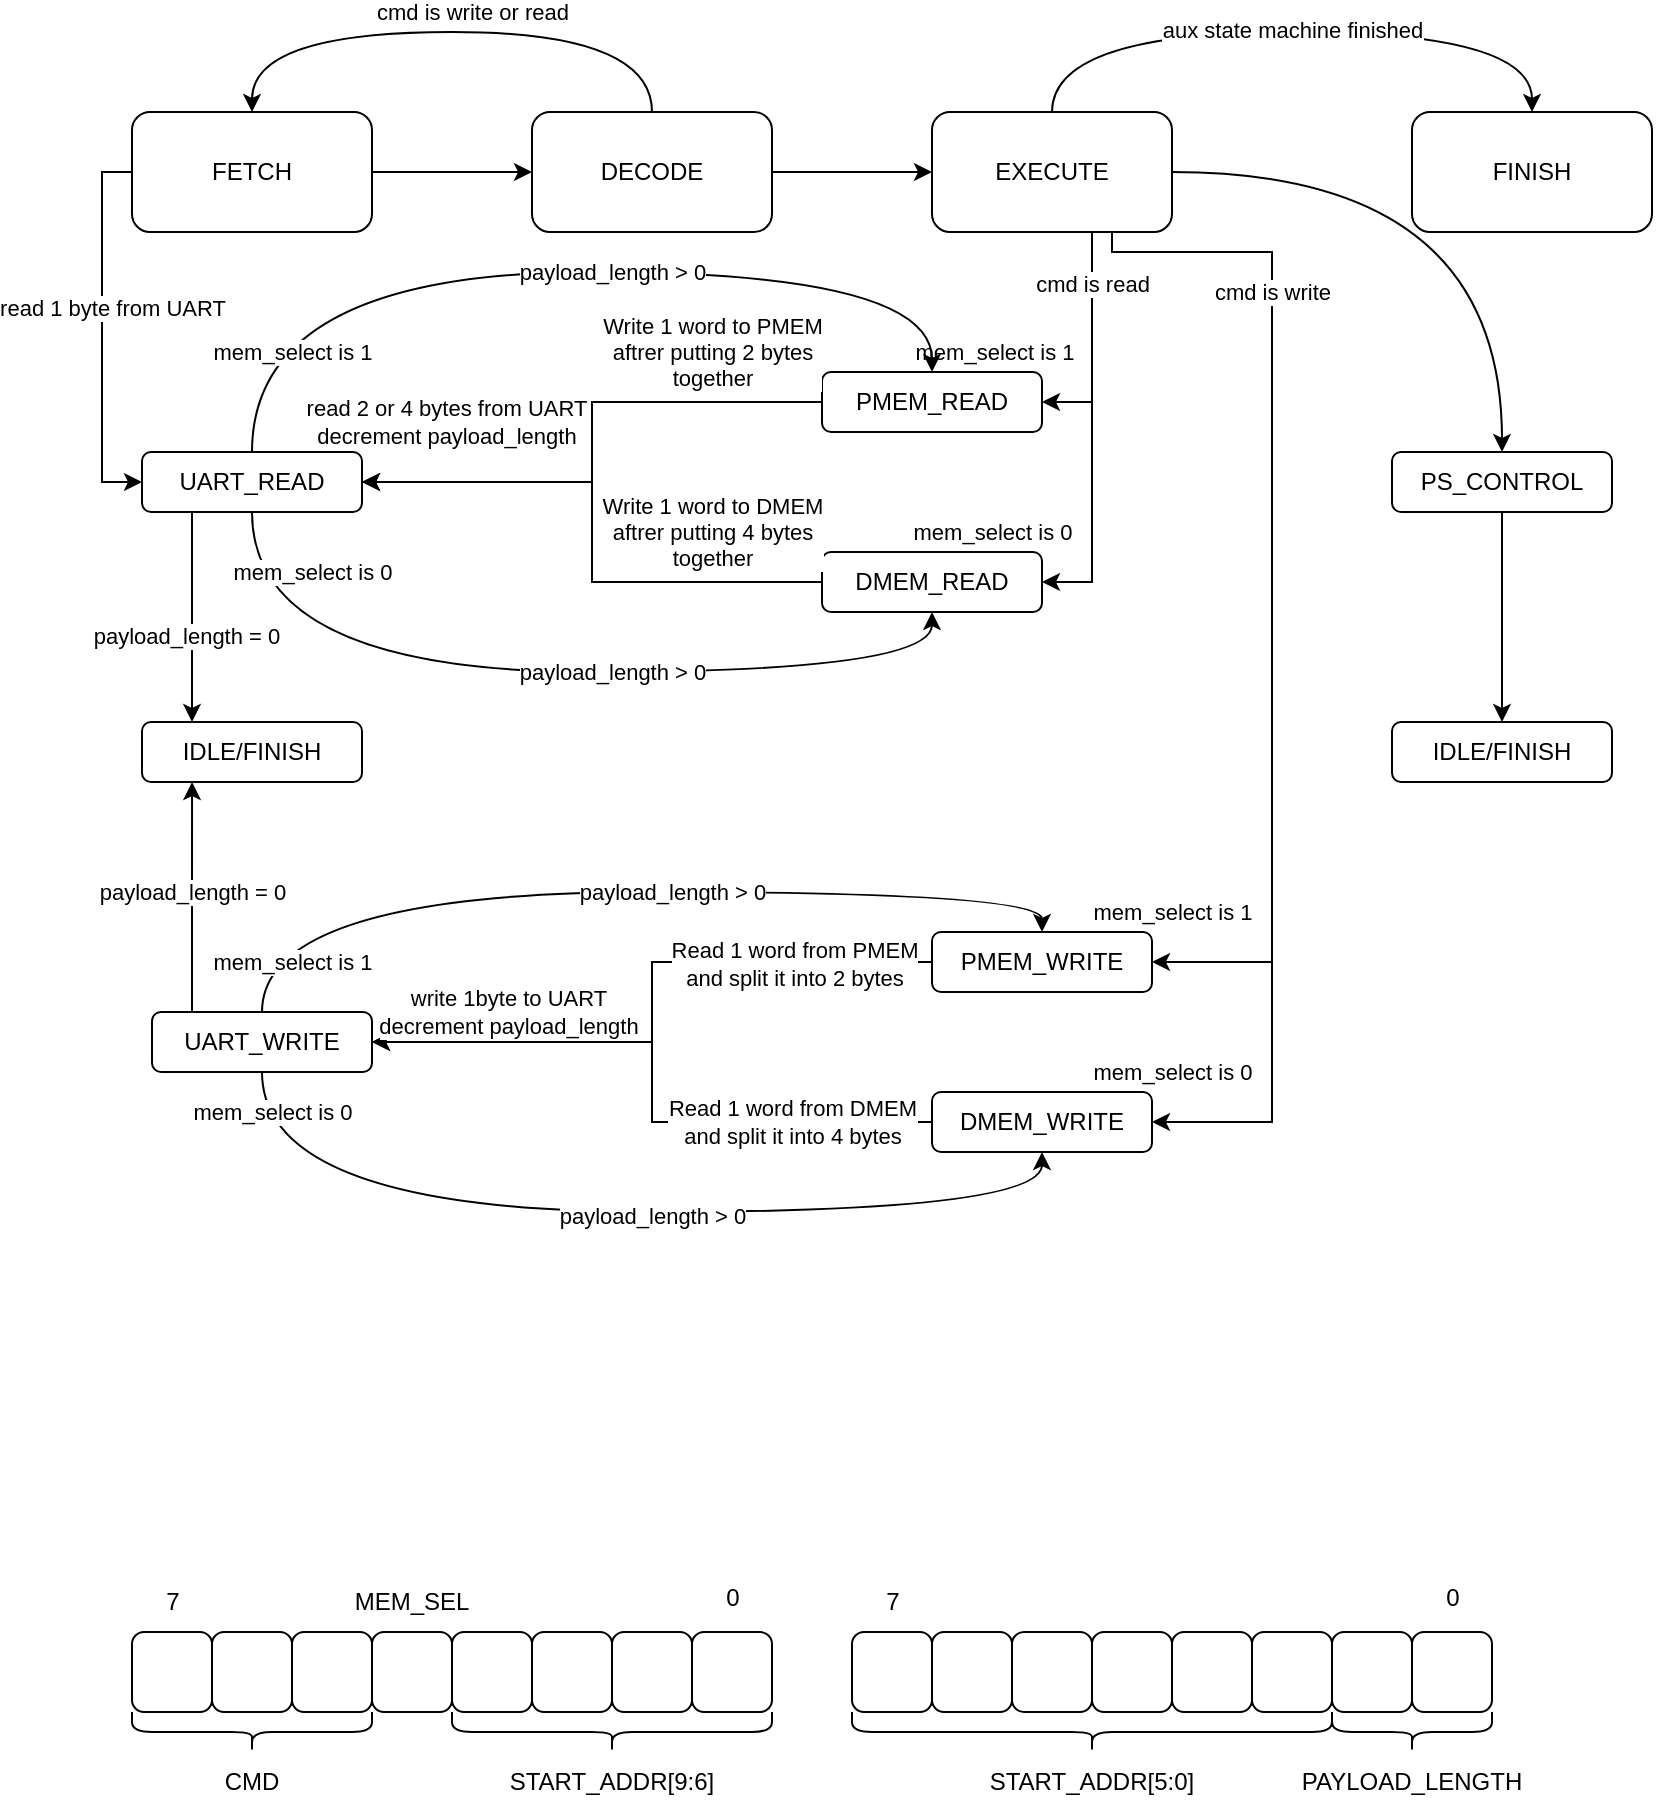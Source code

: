 <mxfile version="22.1.18" type="github">
  <diagram name="Page-1" id="8OCjPmAAvrotScXLnHog">
    <mxGraphModel dx="1430" dy="765" grid="1" gridSize="10" guides="1" tooltips="1" connect="1" arrows="1" fold="1" page="1" pageScale="1" pageWidth="850" pageHeight="1100" math="0" shadow="0">
      <root>
        <mxCell id="0" />
        <mxCell id="1" parent="0" />
        <mxCell id="mBI6i2G9JnRfAunU0Wf4-12" style="edgeStyle=orthogonalEdgeStyle;rounded=0;orthogonalLoop=1;jettySize=auto;html=1;entryX=0;entryY=0.5;entryDx=0;entryDy=0;" edge="1" parent="1" target="mBI6i2G9JnRfAunU0Wf4-5">
          <mxGeometry relative="1" as="geometry">
            <mxPoint x="85" y="110.034" as="sourcePoint" />
            <mxPoint x="90" y="265" as="targetPoint" />
            <Array as="points">
              <mxPoint x="65" y="110" />
              <mxPoint x="65" y="265" />
            </Array>
          </mxGeometry>
        </mxCell>
        <mxCell id="mBI6i2G9JnRfAunU0Wf4-17" value="read 1 byte from UART" style="edgeLabel;html=1;align=center;verticalAlign=middle;resizable=0;points=[];" vertex="1" connectable="0" parent="mBI6i2G9JnRfAunU0Wf4-12">
          <mxGeometry x="-0.217" y="-1" relative="1" as="geometry">
            <mxPoint x="6" y="11" as="offset" />
          </mxGeometry>
        </mxCell>
        <mxCell id="mBI6i2G9JnRfAunU0Wf4-13" style="edgeStyle=orthogonalEdgeStyle;rounded=0;orthogonalLoop=1;jettySize=auto;html=1;entryX=0;entryY=0.5;entryDx=0;entryDy=0;" edge="1" parent="1" source="mBI6i2G9JnRfAunU0Wf4-1" target="mBI6i2G9JnRfAunU0Wf4-2">
          <mxGeometry relative="1" as="geometry" />
        </mxCell>
        <mxCell id="mBI6i2G9JnRfAunU0Wf4-1" value="FETCH" style="rounded=1;whiteSpace=wrap;html=1;" vertex="1" parent="1">
          <mxGeometry x="80" y="80" width="120" height="60" as="geometry" />
        </mxCell>
        <mxCell id="mBI6i2G9JnRfAunU0Wf4-14" style="edgeStyle=orthogonalEdgeStyle;rounded=0;orthogonalLoop=1;jettySize=auto;html=1;entryX=0.5;entryY=0;entryDx=0;entryDy=0;curved=1;exitX=0.5;exitY=0;exitDx=0;exitDy=0;" edge="1" parent="1" source="mBI6i2G9JnRfAunU0Wf4-2" target="mBI6i2G9JnRfAunU0Wf4-1">
          <mxGeometry relative="1" as="geometry">
            <Array as="points">
              <mxPoint x="340" y="40" />
              <mxPoint x="140" y="40" />
            </Array>
          </mxGeometry>
        </mxCell>
        <mxCell id="mBI6i2G9JnRfAunU0Wf4-16" value="cmd is write or read" style="edgeLabel;html=1;align=center;verticalAlign=middle;resizable=0;points=[];" vertex="1" connectable="0" parent="mBI6i2G9JnRfAunU0Wf4-14">
          <mxGeometry x="-0.244" y="-1" relative="1" as="geometry">
            <mxPoint x="-24" y="-9" as="offset" />
          </mxGeometry>
        </mxCell>
        <mxCell id="mBI6i2G9JnRfAunU0Wf4-15" style="edgeStyle=orthogonalEdgeStyle;rounded=0;orthogonalLoop=1;jettySize=auto;html=1;entryX=0;entryY=0.5;entryDx=0;entryDy=0;" edge="1" parent="1" source="mBI6i2G9JnRfAunU0Wf4-2" target="mBI6i2G9JnRfAunU0Wf4-3">
          <mxGeometry relative="1" as="geometry" />
        </mxCell>
        <mxCell id="mBI6i2G9JnRfAunU0Wf4-2" value="DECODE" style="rounded=1;whiteSpace=wrap;html=1;" vertex="1" parent="1">
          <mxGeometry x="280" y="80" width="120" height="60" as="geometry" />
        </mxCell>
        <mxCell id="mBI6i2G9JnRfAunU0Wf4-20" style="edgeStyle=orthogonalEdgeStyle;rounded=0;orthogonalLoop=1;jettySize=auto;html=1;entryX=1;entryY=0.5;entryDx=0;entryDy=0;" edge="1" parent="1" source="mBI6i2G9JnRfAunU0Wf4-3" target="mBI6i2G9JnRfAunU0Wf4-10">
          <mxGeometry relative="1" as="geometry">
            <Array as="points">
              <mxPoint x="560" y="225" />
            </Array>
          </mxGeometry>
        </mxCell>
        <mxCell id="mBI6i2G9JnRfAunU0Wf4-22" value="mem_select is 1" style="edgeLabel;html=1;align=center;verticalAlign=middle;resizable=0;points=[];" vertex="1" connectable="0" parent="mBI6i2G9JnRfAunU0Wf4-20">
          <mxGeometry x="0.612" y="-2" relative="1" as="geometry">
            <mxPoint x="-46" y="-23" as="offset" />
          </mxGeometry>
        </mxCell>
        <mxCell id="mBI6i2G9JnRfAunU0Wf4-21" style="edgeStyle=orthogonalEdgeStyle;rounded=0;orthogonalLoop=1;jettySize=auto;html=1;entryX=1;entryY=0.5;entryDx=0;entryDy=0;" edge="1" parent="1" source="mBI6i2G9JnRfAunU0Wf4-3" target="mBI6i2G9JnRfAunU0Wf4-7">
          <mxGeometry relative="1" as="geometry">
            <Array as="points">
              <mxPoint x="560" y="315" />
            </Array>
          </mxGeometry>
        </mxCell>
        <mxCell id="mBI6i2G9JnRfAunU0Wf4-24" value="cmd is read" style="edgeLabel;html=1;align=center;verticalAlign=middle;resizable=0;points=[];" vertex="1" connectable="0" parent="mBI6i2G9JnRfAunU0Wf4-21">
          <mxGeometry x="-0.744" y="2" relative="1" as="geometry">
            <mxPoint x="-2" as="offset" />
          </mxGeometry>
        </mxCell>
        <mxCell id="mBI6i2G9JnRfAunU0Wf4-26" style="edgeStyle=orthogonalEdgeStyle;rounded=0;orthogonalLoop=1;jettySize=auto;html=1;exitX=0.75;exitY=1;exitDx=0;exitDy=0;entryX=1;entryY=0.5;entryDx=0;entryDy=0;" edge="1" parent="1" source="mBI6i2G9JnRfAunU0Wf4-3" target="mBI6i2G9JnRfAunU0Wf4-9">
          <mxGeometry relative="1" as="geometry">
            <mxPoint x="600" y="110" as="sourcePoint" />
            <mxPoint x="622.5" y="330" as="targetPoint" />
            <Array as="points">
              <mxPoint x="570" y="150" />
              <mxPoint x="650" y="150" />
              <mxPoint x="650" y="505" />
            </Array>
          </mxGeometry>
        </mxCell>
        <mxCell id="mBI6i2G9JnRfAunU0Wf4-28" style="edgeStyle=orthogonalEdgeStyle;rounded=0;orthogonalLoop=1;jettySize=auto;html=1;exitX=0.75;exitY=1;exitDx=0;exitDy=0;entryX=1;entryY=0.5;entryDx=0;entryDy=0;" edge="1" parent="1" source="mBI6i2G9JnRfAunU0Wf4-3" target="mBI6i2G9JnRfAunU0Wf4-8">
          <mxGeometry relative="1" as="geometry">
            <Array as="points">
              <mxPoint x="570" y="150" />
              <mxPoint x="650" y="150" />
              <mxPoint x="650" y="585" />
            </Array>
          </mxGeometry>
        </mxCell>
        <mxCell id="mBI6i2G9JnRfAunU0Wf4-30" style="edgeStyle=orthogonalEdgeStyle;rounded=0;orthogonalLoop=1;jettySize=auto;html=1;entryX=0.5;entryY=0;entryDx=0;entryDy=0;exitX=0.5;exitY=0;exitDx=0;exitDy=0;curved=1;" edge="1" parent="1" source="mBI6i2G9JnRfAunU0Wf4-3" target="mBI6i2G9JnRfAunU0Wf4-4">
          <mxGeometry relative="1" as="geometry">
            <Array as="points">
              <mxPoint x="540" y="40" />
              <mxPoint x="780" y="40" />
            </Array>
          </mxGeometry>
        </mxCell>
        <mxCell id="mBI6i2G9JnRfAunU0Wf4-31" value="aux state machine finished" style="edgeLabel;html=1;align=center;verticalAlign=middle;resizable=0;points=[];" vertex="1" connectable="0" parent="mBI6i2G9JnRfAunU0Wf4-30">
          <mxGeometry x="0.081" y="1" relative="1" as="geometry">
            <mxPoint x="-13" as="offset" />
          </mxGeometry>
        </mxCell>
        <mxCell id="mBI6i2G9JnRfAunU0Wf4-51" style="edgeStyle=orthogonalEdgeStyle;rounded=0;orthogonalLoop=1;jettySize=auto;html=1;exitX=1;exitY=0.5;exitDx=0;exitDy=0;entryX=0.5;entryY=0;entryDx=0;entryDy=0;curved=1;" edge="1" parent="1" source="mBI6i2G9JnRfAunU0Wf4-3" target="mBI6i2G9JnRfAunU0Wf4-18">
          <mxGeometry relative="1" as="geometry" />
        </mxCell>
        <mxCell id="mBI6i2G9JnRfAunU0Wf4-3" value="EXECUTE" style="rounded=1;whiteSpace=wrap;html=1;" vertex="1" parent="1">
          <mxGeometry x="480" y="80" width="120" height="60" as="geometry" />
        </mxCell>
        <mxCell id="mBI6i2G9JnRfAunU0Wf4-4" value="FINISH" style="rounded=1;whiteSpace=wrap;html=1;" vertex="1" parent="1">
          <mxGeometry x="720" y="80" width="120" height="60" as="geometry" />
        </mxCell>
        <mxCell id="mBI6i2G9JnRfAunU0Wf4-63" style="edgeStyle=orthogonalEdgeStyle;rounded=0;orthogonalLoop=1;jettySize=auto;html=1;entryX=0.5;entryY=1;entryDx=0;entryDy=0;curved=1;" edge="1" parent="1" source="mBI6i2G9JnRfAunU0Wf4-5" target="mBI6i2G9JnRfAunU0Wf4-7">
          <mxGeometry relative="1" as="geometry">
            <Array as="points">
              <mxPoint x="140" y="360" />
              <mxPoint x="480" y="360" />
            </Array>
          </mxGeometry>
        </mxCell>
        <mxCell id="mBI6i2G9JnRfAunU0Wf4-66" style="edgeStyle=orthogonalEdgeStyle;rounded=0;orthogonalLoop=1;jettySize=auto;html=1;entryX=0.5;entryY=0;entryDx=0;entryDy=0;curved=1;" edge="1" parent="1" source="mBI6i2G9JnRfAunU0Wf4-5" target="mBI6i2G9JnRfAunU0Wf4-10">
          <mxGeometry relative="1" as="geometry">
            <Array as="points">
              <mxPoint x="140" y="160" />
              <mxPoint x="480" y="160" />
            </Array>
          </mxGeometry>
        </mxCell>
        <mxCell id="mBI6i2G9JnRfAunU0Wf4-70" style="edgeStyle=orthogonalEdgeStyle;rounded=0;orthogonalLoop=1;jettySize=auto;html=1;" edge="1" parent="1" source="mBI6i2G9JnRfAunU0Wf4-5" target="mBI6i2G9JnRfAunU0Wf4-69">
          <mxGeometry relative="1" as="geometry">
            <Array as="points">
              <mxPoint x="110" y="320" />
              <mxPoint x="110" y="320" />
            </Array>
          </mxGeometry>
        </mxCell>
        <mxCell id="mBI6i2G9JnRfAunU0Wf4-72" value="payload_length = 0" style="edgeLabel;html=1;align=center;verticalAlign=middle;resizable=0;points=[];" vertex="1" connectable="0" parent="mBI6i2G9JnRfAunU0Wf4-70">
          <mxGeometry x="0.179" y="-3" relative="1" as="geometry">
            <mxPoint as="offset" />
          </mxGeometry>
        </mxCell>
        <mxCell id="mBI6i2G9JnRfAunU0Wf4-5" value="UART_READ" style="rounded=1;whiteSpace=wrap;html=1;" vertex="1" parent="1">
          <mxGeometry x="85" y="250" width="110" height="30" as="geometry" />
        </mxCell>
        <mxCell id="mBI6i2G9JnRfAunU0Wf4-45" style="edgeStyle=orthogonalEdgeStyle;rounded=0;orthogonalLoop=1;jettySize=auto;html=1;entryX=0.5;entryY=1;entryDx=0;entryDy=0;curved=1;" edge="1" parent="1" source="mBI6i2G9JnRfAunU0Wf4-6" target="mBI6i2G9JnRfAunU0Wf4-8">
          <mxGeometry relative="1" as="geometry">
            <Array as="points">
              <mxPoint x="145" y="630" />
              <mxPoint x="535" y="630" />
            </Array>
          </mxGeometry>
        </mxCell>
        <mxCell id="mBI6i2G9JnRfAunU0Wf4-46" value="payload_length &amp;gt; 0" style="edgeLabel;html=1;align=center;verticalAlign=middle;resizable=0;points=[];" vertex="1" connectable="0" parent="mBI6i2G9JnRfAunU0Wf4-45">
          <mxGeometry x="-0.069" y="-2" relative="1" as="geometry">
            <mxPoint x="37" as="offset" />
          </mxGeometry>
        </mxCell>
        <mxCell id="mBI6i2G9JnRfAunU0Wf4-47" style="edgeStyle=orthogonalEdgeStyle;rounded=0;orthogonalLoop=1;jettySize=auto;html=1;entryX=0.5;entryY=0;entryDx=0;entryDy=0;curved=1;" edge="1" parent="1" source="mBI6i2G9JnRfAunU0Wf4-6" target="mBI6i2G9JnRfAunU0Wf4-9">
          <mxGeometry relative="1" as="geometry">
            <Array as="points">
              <mxPoint x="145" y="470" />
              <mxPoint x="535" y="470" />
            </Array>
          </mxGeometry>
        </mxCell>
        <mxCell id="mBI6i2G9JnRfAunU0Wf4-71" style="edgeStyle=orthogonalEdgeStyle;rounded=0;orthogonalLoop=1;jettySize=auto;html=1;entryX=0.25;entryY=1;entryDx=0;entryDy=0;" edge="1" parent="1">
          <mxGeometry relative="1" as="geometry">
            <mxPoint x="110.003" y="530" as="sourcePoint" />
            <mxPoint x="110.02" y="415" as="targetPoint" />
            <Array as="points">
              <mxPoint x="110.52" y="473" />
            </Array>
          </mxGeometry>
        </mxCell>
        <mxCell id="mBI6i2G9JnRfAunU0Wf4-6" value="UART_WRITE" style="rounded=1;whiteSpace=wrap;html=1;" vertex="1" parent="1">
          <mxGeometry x="90" y="530" width="110" height="30" as="geometry" />
        </mxCell>
        <mxCell id="mBI6i2G9JnRfAunU0Wf4-55" style="edgeStyle=orthogonalEdgeStyle;rounded=0;orthogonalLoop=1;jettySize=auto;html=1;entryX=1;entryY=0.5;entryDx=0;entryDy=0;" edge="1" parent="1" source="mBI6i2G9JnRfAunU0Wf4-7" target="mBI6i2G9JnRfAunU0Wf4-5">
          <mxGeometry relative="1" as="geometry" />
        </mxCell>
        <mxCell id="mBI6i2G9JnRfAunU0Wf4-7" value="DMEM_READ" style="rounded=1;whiteSpace=wrap;html=1;" vertex="1" parent="1">
          <mxGeometry x="425" y="300" width="110" height="30" as="geometry" />
        </mxCell>
        <mxCell id="mBI6i2G9JnRfAunU0Wf4-40" style="edgeStyle=orthogonalEdgeStyle;rounded=0;orthogonalLoop=1;jettySize=auto;html=1;entryX=1;entryY=0.5;entryDx=0;entryDy=0;" edge="1" parent="1" source="mBI6i2G9JnRfAunU0Wf4-8" target="mBI6i2G9JnRfAunU0Wf4-6">
          <mxGeometry relative="1" as="geometry" />
        </mxCell>
        <mxCell id="mBI6i2G9JnRfAunU0Wf4-8" value="DMEM_WRITE" style="rounded=1;whiteSpace=wrap;html=1;" vertex="1" parent="1">
          <mxGeometry x="480" y="570" width="110" height="30" as="geometry" />
        </mxCell>
        <mxCell id="mBI6i2G9JnRfAunU0Wf4-38" style="edgeStyle=orthogonalEdgeStyle;rounded=0;orthogonalLoop=1;jettySize=auto;html=1;entryX=1;entryY=0.5;entryDx=0;entryDy=0;" edge="1" parent="1" source="mBI6i2G9JnRfAunU0Wf4-9" target="mBI6i2G9JnRfAunU0Wf4-6">
          <mxGeometry relative="1" as="geometry" />
        </mxCell>
        <mxCell id="mBI6i2G9JnRfAunU0Wf4-41" value="write 1byte to UART&lt;br&gt;decrement payload_length" style="edgeLabel;html=1;align=center;verticalAlign=middle;resizable=0;points=[];" vertex="1" connectable="0" parent="mBI6i2G9JnRfAunU0Wf4-38">
          <mxGeometry x="0.575" relative="1" as="geometry">
            <mxPoint y="-15" as="offset" />
          </mxGeometry>
        </mxCell>
        <mxCell id="mBI6i2G9JnRfAunU0Wf4-42" value="Read 1 word from PMEM&lt;br&gt;and split it into 2 bytes" style="edgeLabel;html=1;align=center;verticalAlign=middle;resizable=0;points=[];" vertex="1" connectable="0" parent="mBI6i2G9JnRfAunU0Wf4-38">
          <mxGeometry x="-0.623" y="1" relative="1" as="geometry">
            <mxPoint x="-9" as="offset" />
          </mxGeometry>
        </mxCell>
        <mxCell id="mBI6i2G9JnRfAunU0Wf4-9" value="PMEM_WRITE" style="rounded=1;whiteSpace=wrap;html=1;" vertex="1" parent="1">
          <mxGeometry x="480" y="490" width="110" height="30" as="geometry" />
        </mxCell>
        <mxCell id="mBI6i2G9JnRfAunU0Wf4-54" style="edgeStyle=orthogonalEdgeStyle;rounded=0;orthogonalLoop=1;jettySize=auto;html=1;entryX=1;entryY=0.5;entryDx=0;entryDy=0;" edge="1" parent="1" source="mBI6i2G9JnRfAunU0Wf4-10" target="mBI6i2G9JnRfAunU0Wf4-5">
          <mxGeometry relative="1" as="geometry" />
        </mxCell>
        <mxCell id="mBI6i2G9JnRfAunU0Wf4-10" value="PMEM_READ" style="rounded=1;whiteSpace=wrap;html=1;" vertex="1" parent="1">
          <mxGeometry x="425" y="210" width="110" height="30" as="geometry" />
        </mxCell>
        <mxCell id="mBI6i2G9JnRfAunU0Wf4-53" style="edgeStyle=orthogonalEdgeStyle;rounded=0;orthogonalLoop=1;jettySize=auto;html=1;" edge="1" parent="1" source="mBI6i2G9JnRfAunU0Wf4-18" target="mBI6i2G9JnRfAunU0Wf4-52">
          <mxGeometry relative="1" as="geometry" />
        </mxCell>
        <mxCell id="mBI6i2G9JnRfAunU0Wf4-18" value="PS_CONTROL" style="rounded=1;whiteSpace=wrap;html=1;" vertex="1" parent="1">
          <mxGeometry x="710" y="250" width="110" height="30" as="geometry" />
        </mxCell>
        <mxCell id="mBI6i2G9JnRfAunU0Wf4-19" style="edgeStyle=orthogonalEdgeStyle;rounded=0;orthogonalLoop=1;jettySize=auto;html=1;exitX=0.5;exitY=1;exitDx=0;exitDy=0;" edge="1" parent="1" source="mBI6i2G9JnRfAunU0Wf4-10" target="mBI6i2G9JnRfAunU0Wf4-10">
          <mxGeometry relative="1" as="geometry" />
        </mxCell>
        <mxCell id="mBI6i2G9JnRfAunU0Wf4-23" value="mem_select is 0" style="edgeLabel;html=1;align=center;verticalAlign=middle;resizable=0;points=[];" vertex="1" connectable="0" parent="1">
          <mxGeometry x="510.004" y="290" as="geometry" />
        </mxCell>
        <mxCell id="mBI6i2G9JnRfAunU0Wf4-32" value="cmd is write" style="edgeLabel;html=1;align=center;verticalAlign=middle;resizable=0;points=[];" vertex="1" connectable="0" parent="1">
          <mxGeometry x="650" y="169.996" as="geometry" />
        </mxCell>
        <mxCell id="mBI6i2G9JnRfAunU0Wf4-34" value="mem_select is 1" style="edgeLabel;html=1;align=center;verticalAlign=middle;resizable=0;points=[];" vertex="1" connectable="0" parent="1">
          <mxGeometry x="600.004" y="480" as="geometry" />
        </mxCell>
        <mxCell id="mBI6i2G9JnRfAunU0Wf4-35" value="mem_select is 0" style="edgeLabel;html=1;align=center;verticalAlign=middle;resizable=0;points=[];" vertex="1" connectable="0" parent="1">
          <mxGeometry x="600.004" y="560" as="geometry" />
        </mxCell>
        <mxCell id="mBI6i2G9JnRfAunU0Wf4-43" value="Read 1 word from DMEM&lt;br&gt;and split it into 4 bytes" style="edgeLabel;html=1;align=center;verticalAlign=middle;resizable=0;points=[];" vertex="1" connectable="0" parent="1">
          <mxGeometry x="410.0" y="585" as="geometry" />
        </mxCell>
        <mxCell id="mBI6i2G9JnRfAunU0Wf4-48" value="payload_length &amp;gt; 0" style="edgeLabel;html=1;align=center;verticalAlign=middle;resizable=0;points=[];" vertex="1" connectable="0" parent="1">
          <mxGeometry x="349.996" y="470.004" as="geometry" />
        </mxCell>
        <mxCell id="mBI6i2G9JnRfAunU0Wf4-49" value="mem_select is 1" style="edgeLabel;html=1;align=center;verticalAlign=middle;resizable=0;points=[];" vertex="1" connectable="0" parent="1">
          <mxGeometry x="160.004" y="505" as="geometry" />
        </mxCell>
        <mxCell id="mBI6i2G9JnRfAunU0Wf4-50" value="mem_select is 0" style="edgeLabel;html=1;align=center;verticalAlign=middle;resizable=0;points=[];" vertex="1" connectable="0" parent="1">
          <mxGeometry x="150.004" y="580" as="geometry" />
        </mxCell>
        <mxCell id="mBI6i2G9JnRfAunU0Wf4-52" value="IDLE/FINISH" style="rounded=1;whiteSpace=wrap;html=1;" vertex="1" parent="1">
          <mxGeometry x="710" y="385" width="110" height="30" as="geometry" />
        </mxCell>
        <mxCell id="mBI6i2G9JnRfAunU0Wf4-56" value="read 2 or 4 bytes from UART&lt;br&gt;decrement payload_length" style="edgeLabel;html=1;align=center;verticalAlign=middle;resizable=0;points=[];" vertex="1" connectable="0" parent="1">
          <mxGeometry x="229.996" y="225" as="geometry">
            <mxPoint x="7" y="10" as="offset" />
          </mxGeometry>
        </mxCell>
        <mxCell id="mBI6i2G9JnRfAunU0Wf4-57" value="Write 1 word to PMEM&lt;br&gt;aftrer putting 2 bytes&lt;br&gt;together" style="edgeLabel;html=1;align=center;verticalAlign=middle;resizable=0;points=[];" vertex="1" connectable="0" parent="1">
          <mxGeometry x="370.0" y="200" as="geometry" />
        </mxCell>
        <mxCell id="mBI6i2G9JnRfAunU0Wf4-58" value="Write 1 word to DMEM&lt;br&gt;aftrer putting 4 bytes&lt;br&gt;together" style="edgeLabel;html=1;align=center;verticalAlign=middle;resizable=0;points=[];" vertex="1" connectable="0" parent="1">
          <mxGeometry x="370.0" y="290" as="geometry" />
        </mxCell>
        <mxCell id="mBI6i2G9JnRfAunU0Wf4-64" value="payload_length &amp;gt; 0" style="edgeLabel;html=1;align=center;verticalAlign=middle;resizable=0;points=[];" vertex="1" connectable="0" parent="1">
          <mxGeometry x="319.996" y="360.004" as="geometry" />
        </mxCell>
        <mxCell id="mBI6i2G9JnRfAunU0Wf4-65" value="mem_select is 0" style="edgeLabel;html=1;align=center;verticalAlign=middle;resizable=0;points=[];" vertex="1" connectable="0" parent="1">
          <mxGeometry x="170.004" y="310" as="geometry" />
        </mxCell>
        <mxCell id="mBI6i2G9JnRfAunU0Wf4-67" value="payload_length &amp;gt; 0" style="edgeLabel;html=1;align=center;verticalAlign=middle;resizable=0;points=[];" vertex="1" connectable="0" parent="1">
          <mxGeometry x="319.996" y="160.004" as="geometry" />
        </mxCell>
        <mxCell id="mBI6i2G9JnRfAunU0Wf4-68" value="mem_select is 1" style="edgeLabel;html=1;align=center;verticalAlign=middle;resizable=0;points=[];" vertex="1" connectable="0" parent="1">
          <mxGeometry x="160.004" y="200" as="geometry" />
        </mxCell>
        <mxCell id="mBI6i2G9JnRfAunU0Wf4-69" value="IDLE/FINISH" style="rounded=1;whiteSpace=wrap;html=1;" vertex="1" parent="1">
          <mxGeometry x="85" y="385" width="110" height="30" as="geometry" />
        </mxCell>
        <mxCell id="mBI6i2G9JnRfAunU0Wf4-73" value="payload_length = 0" style="edgeLabel;html=1;align=center;verticalAlign=middle;resizable=0;points=[];" vertex="1" connectable="0" parent="1">
          <mxGeometry x="110" y="470.009" as="geometry" />
        </mxCell>
        <mxCell id="mBI6i2G9JnRfAunU0Wf4-78" value="" style="rounded=1;whiteSpace=wrap;html=1;" vertex="1" parent="1">
          <mxGeometry x="80" y="840" width="40" height="40" as="geometry" />
        </mxCell>
        <mxCell id="mBI6i2G9JnRfAunU0Wf4-81" value="" style="rounded=1;whiteSpace=wrap;html=1;" vertex="1" parent="1">
          <mxGeometry x="120" y="840" width="40" height="40" as="geometry" />
        </mxCell>
        <mxCell id="mBI6i2G9JnRfAunU0Wf4-82" value="" style="rounded=1;whiteSpace=wrap;html=1;" vertex="1" parent="1">
          <mxGeometry x="160" y="840" width="40" height="40" as="geometry" />
        </mxCell>
        <mxCell id="mBI6i2G9JnRfAunU0Wf4-83" value="" style="rounded=1;whiteSpace=wrap;html=1;" vertex="1" parent="1">
          <mxGeometry x="200" y="840" width="40" height="40" as="geometry" />
        </mxCell>
        <mxCell id="mBI6i2G9JnRfAunU0Wf4-85" value="" style="rounded=1;whiteSpace=wrap;html=1;" vertex="1" parent="1">
          <mxGeometry x="240" y="840" width="40" height="40" as="geometry" />
        </mxCell>
        <mxCell id="mBI6i2G9JnRfAunU0Wf4-86" value="" style="rounded=1;whiteSpace=wrap;html=1;" vertex="1" parent="1">
          <mxGeometry x="280" y="840" width="40" height="40" as="geometry" />
        </mxCell>
        <mxCell id="mBI6i2G9JnRfAunU0Wf4-87" value="" style="rounded=1;whiteSpace=wrap;html=1;" vertex="1" parent="1">
          <mxGeometry x="320" y="840" width="40" height="40" as="geometry" />
        </mxCell>
        <mxCell id="mBI6i2G9JnRfAunU0Wf4-88" value="" style="rounded=1;whiteSpace=wrap;html=1;" vertex="1" parent="1">
          <mxGeometry x="360" y="840" width="40" height="40" as="geometry" />
        </mxCell>
        <mxCell id="mBI6i2G9JnRfAunU0Wf4-89" value="7" style="text;html=1;align=center;verticalAlign=middle;resizable=0;points=[];autosize=1;strokeColor=none;fillColor=none;" vertex="1" parent="1">
          <mxGeometry x="85" y="810" width="30" height="30" as="geometry" />
        </mxCell>
        <mxCell id="mBI6i2G9JnRfAunU0Wf4-90" value="0" style="text;html=1;align=center;verticalAlign=middle;resizable=0;points=[];autosize=1;strokeColor=none;fillColor=none;" vertex="1" parent="1">
          <mxGeometry x="365" y="808" width="30" height="30" as="geometry" />
        </mxCell>
        <mxCell id="mBI6i2G9JnRfAunU0Wf4-91" value="CMD" style="text;html=1;strokeColor=none;fillColor=none;align=center;verticalAlign=middle;whiteSpace=wrap;rounded=0;" vertex="1" parent="1">
          <mxGeometry x="80" y="900" width="120" height="30" as="geometry" />
        </mxCell>
        <mxCell id="mBI6i2G9JnRfAunU0Wf4-92" value="" style="shape=curlyBracket;whiteSpace=wrap;html=1;rounded=1;flipH=1;labelPosition=right;verticalLabelPosition=middle;align=left;verticalAlign=middle;rotation=90;" vertex="1" parent="1">
          <mxGeometry x="130" y="830" width="20" height="120" as="geometry" />
        </mxCell>
        <mxCell id="mBI6i2G9JnRfAunU0Wf4-93" value="MEM_SEL&lt;br&gt;" style="text;html=1;strokeColor=none;fillColor=none;align=center;verticalAlign=middle;whiteSpace=wrap;rounded=0;" vertex="1" parent="1">
          <mxGeometry x="200" y="800" width="40" height="50" as="geometry" />
        </mxCell>
        <mxCell id="mBI6i2G9JnRfAunU0Wf4-94" value="" style="shape=curlyBracket;whiteSpace=wrap;html=1;rounded=1;flipH=1;labelPosition=right;verticalLabelPosition=middle;align=left;verticalAlign=middle;rotation=90;" vertex="1" parent="1">
          <mxGeometry x="310" y="810" width="20" height="160" as="geometry" />
        </mxCell>
        <mxCell id="mBI6i2G9JnRfAunU0Wf4-95" value="START_ADDR[9:6]" style="text;html=1;strokeColor=none;fillColor=none;align=center;verticalAlign=middle;whiteSpace=wrap;rounded=0;" vertex="1" parent="1">
          <mxGeometry x="260" y="900" width="120" height="30" as="geometry" />
        </mxCell>
        <mxCell id="mBI6i2G9JnRfAunU0Wf4-96" value="" style="rounded=1;whiteSpace=wrap;html=1;" vertex="1" parent="1">
          <mxGeometry x="440" y="840" width="40" height="40" as="geometry" />
        </mxCell>
        <mxCell id="mBI6i2G9JnRfAunU0Wf4-97" value="" style="rounded=1;whiteSpace=wrap;html=1;" vertex="1" parent="1">
          <mxGeometry x="480" y="840" width="40" height="40" as="geometry" />
        </mxCell>
        <mxCell id="mBI6i2G9JnRfAunU0Wf4-98" value="" style="rounded=1;whiteSpace=wrap;html=1;" vertex="1" parent="1">
          <mxGeometry x="520" y="840" width="40" height="40" as="geometry" />
        </mxCell>
        <mxCell id="mBI6i2G9JnRfAunU0Wf4-99" value="" style="rounded=1;whiteSpace=wrap;html=1;" vertex="1" parent="1">
          <mxGeometry x="560" y="840" width="40" height="40" as="geometry" />
        </mxCell>
        <mxCell id="mBI6i2G9JnRfAunU0Wf4-100" value="" style="rounded=1;whiteSpace=wrap;html=1;" vertex="1" parent="1">
          <mxGeometry x="600" y="840" width="40" height="40" as="geometry" />
        </mxCell>
        <mxCell id="mBI6i2G9JnRfAunU0Wf4-101" value="" style="rounded=1;whiteSpace=wrap;html=1;" vertex="1" parent="1">
          <mxGeometry x="640" y="840" width="40" height="40" as="geometry" />
        </mxCell>
        <mxCell id="mBI6i2G9JnRfAunU0Wf4-102" value="" style="rounded=1;whiteSpace=wrap;html=1;" vertex="1" parent="1">
          <mxGeometry x="680" y="840" width="40" height="40" as="geometry" />
        </mxCell>
        <mxCell id="mBI6i2G9JnRfAunU0Wf4-103" value="" style="rounded=1;whiteSpace=wrap;html=1;" vertex="1" parent="1">
          <mxGeometry x="720" y="840" width="40" height="40" as="geometry" />
        </mxCell>
        <mxCell id="mBI6i2G9JnRfAunU0Wf4-104" value="7" style="text;html=1;align=center;verticalAlign=middle;resizable=0;points=[];autosize=1;strokeColor=none;fillColor=none;" vertex="1" parent="1">
          <mxGeometry x="445" y="810" width="30" height="30" as="geometry" />
        </mxCell>
        <mxCell id="mBI6i2G9JnRfAunU0Wf4-105" value="0" style="text;html=1;align=center;verticalAlign=middle;resizable=0;points=[];autosize=1;strokeColor=none;fillColor=none;" vertex="1" parent="1">
          <mxGeometry x="725" y="808" width="30" height="30" as="geometry" />
        </mxCell>
        <mxCell id="mBI6i2G9JnRfAunU0Wf4-106" value="START_ADDR[5:0]" style="text;html=1;strokeColor=none;fillColor=none;align=center;verticalAlign=middle;whiteSpace=wrap;rounded=0;" vertex="1" parent="1">
          <mxGeometry x="500" y="900" width="120" height="30" as="geometry" />
        </mxCell>
        <mxCell id="mBI6i2G9JnRfAunU0Wf4-107" value="" style="shape=curlyBracket;whiteSpace=wrap;html=1;rounded=1;flipH=1;labelPosition=right;verticalLabelPosition=middle;align=left;verticalAlign=middle;rotation=90;" vertex="1" parent="1">
          <mxGeometry x="550" y="770" width="20" height="240" as="geometry" />
        </mxCell>
        <mxCell id="mBI6i2G9JnRfAunU0Wf4-109" value="" style="shape=curlyBracket;whiteSpace=wrap;html=1;rounded=1;flipH=1;labelPosition=right;verticalLabelPosition=middle;align=left;verticalAlign=middle;rotation=90;" vertex="1" parent="1">
          <mxGeometry x="710" y="850" width="20" height="80" as="geometry" />
        </mxCell>
        <mxCell id="mBI6i2G9JnRfAunU0Wf4-110" value="PAYLOAD_LENGTH" style="text;html=1;strokeColor=none;fillColor=none;align=center;verticalAlign=middle;whiteSpace=wrap;rounded=0;" vertex="1" parent="1">
          <mxGeometry x="660" y="900" width="120" height="30" as="geometry" />
        </mxCell>
      </root>
    </mxGraphModel>
  </diagram>
</mxfile>
